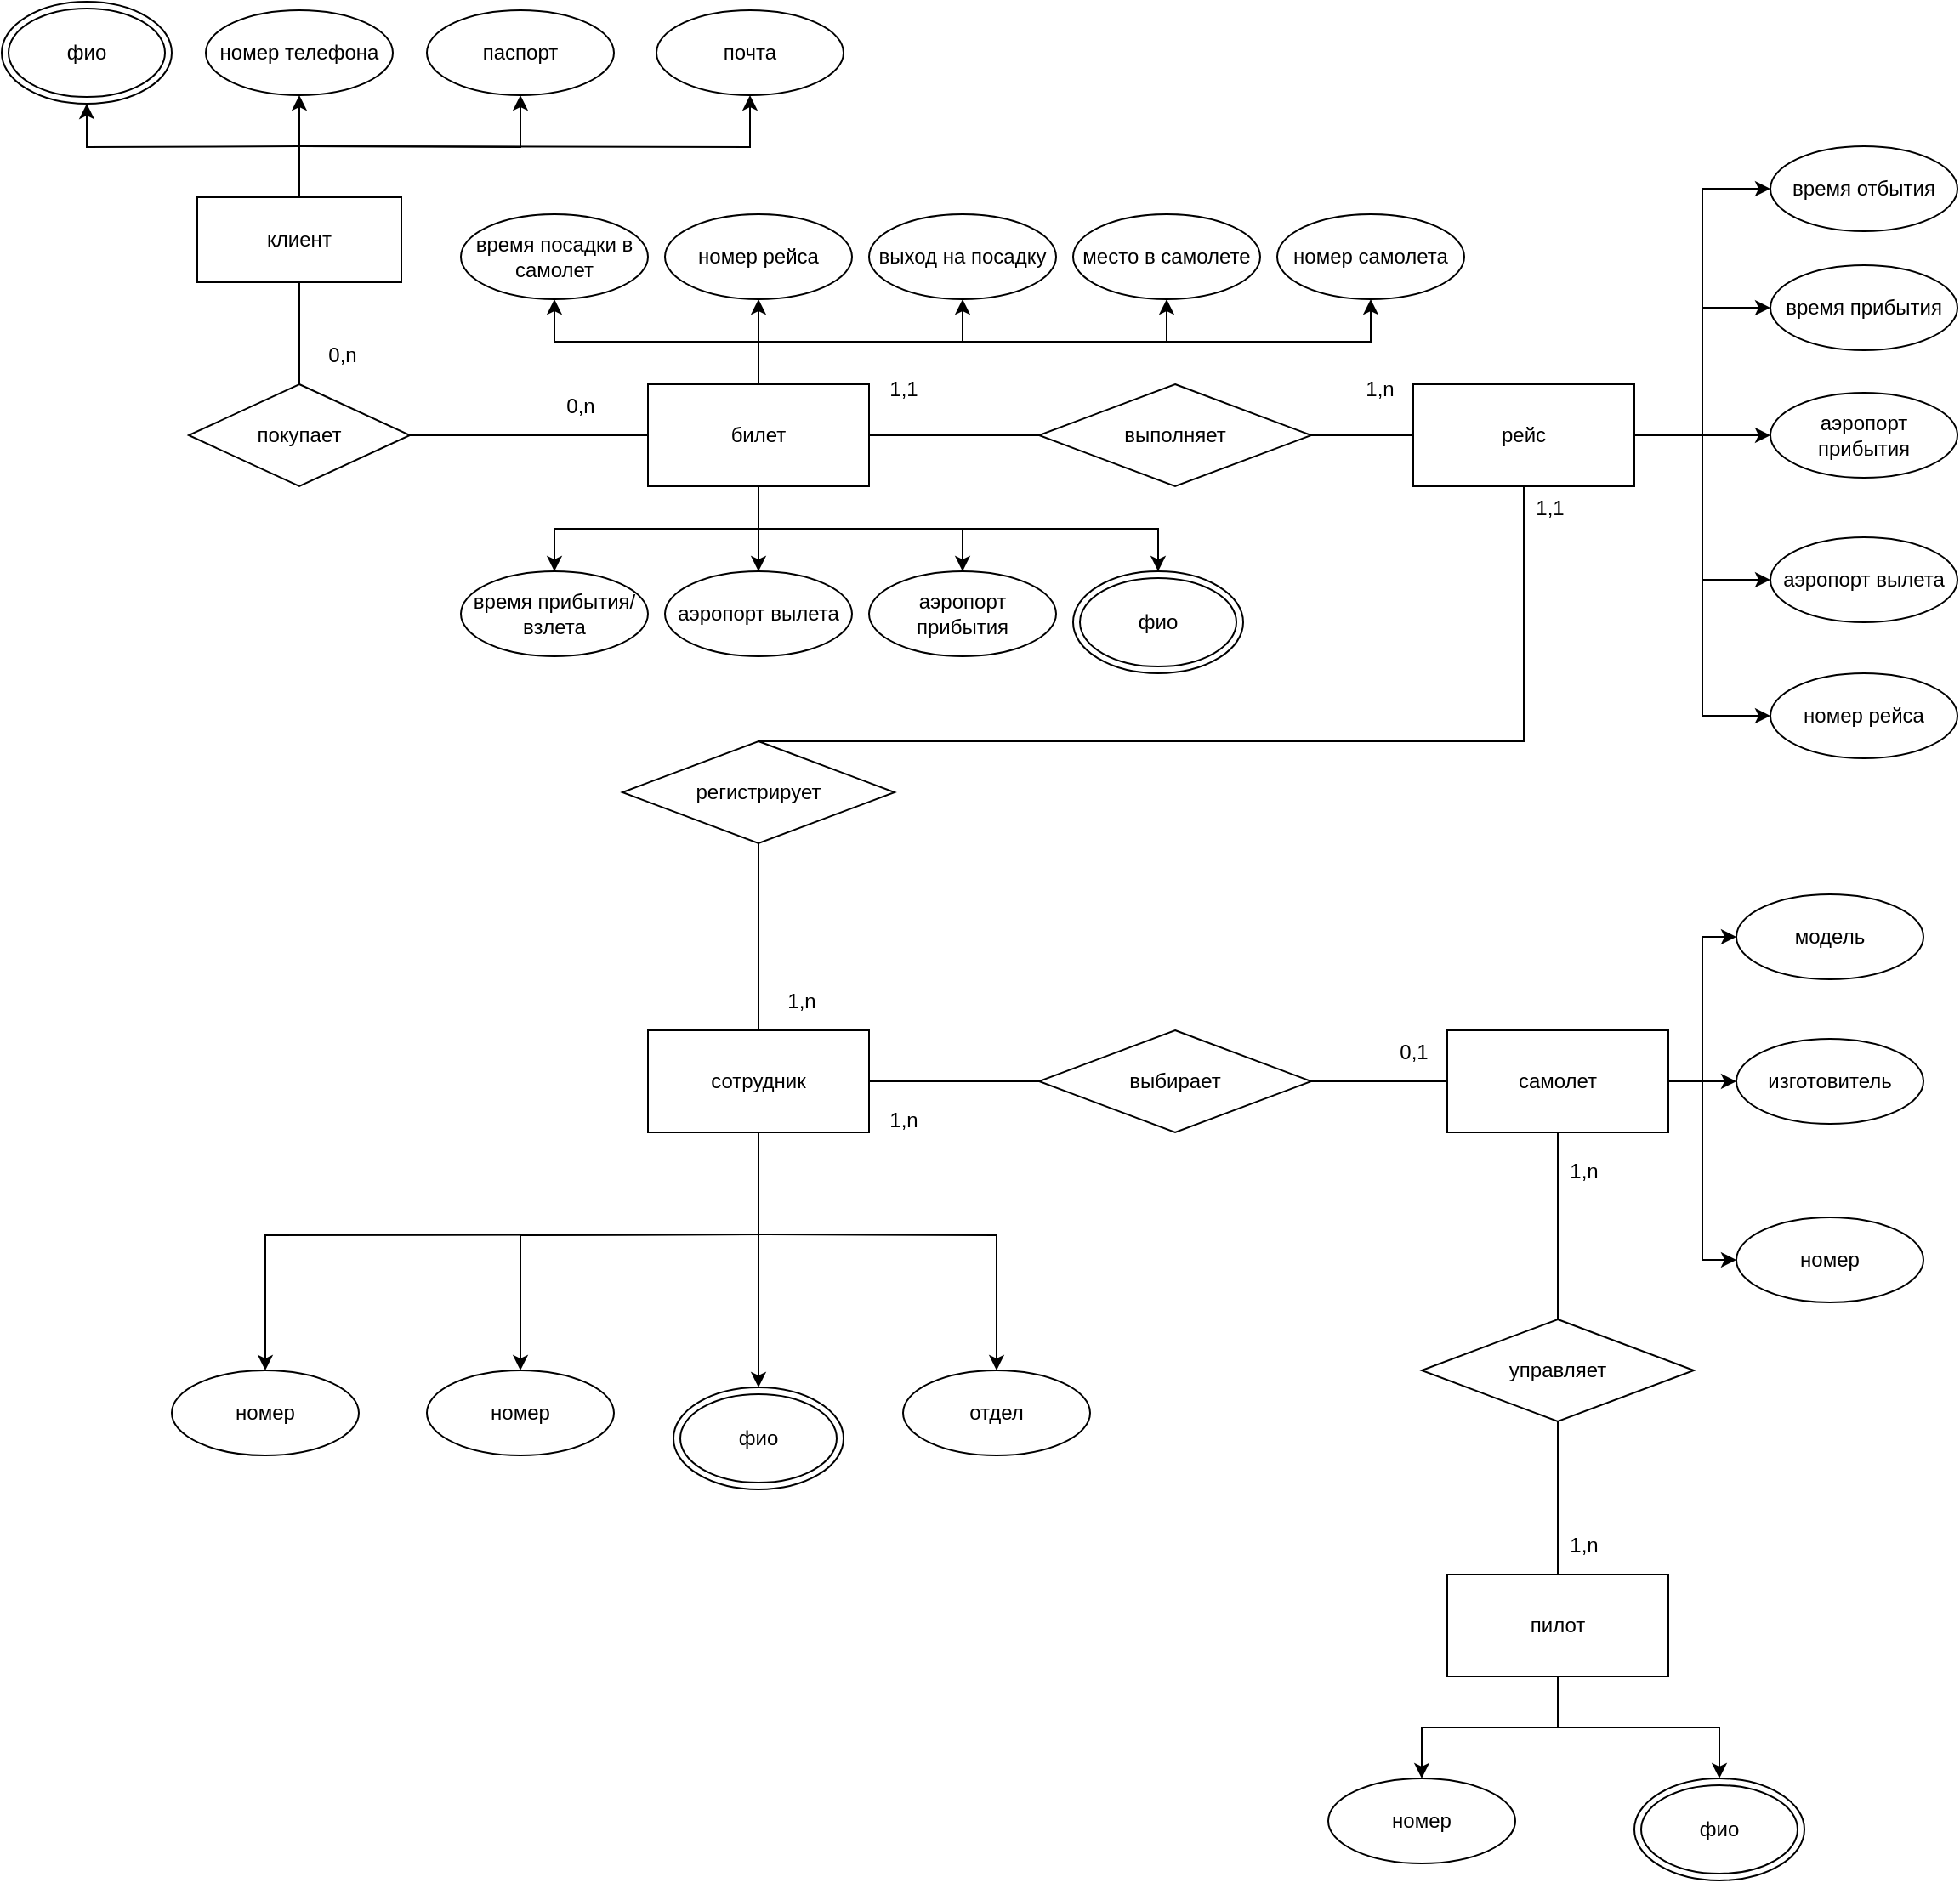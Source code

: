 <mxfile version="21.8.0" type="github">
  <diagram name="Page-1" id="QImVJgPzElwBd4NuCcxI">
    <mxGraphModel dx="2570" dy="1865" grid="1" gridSize="10" guides="1" tooltips="1" connect="1" arrows="1" fold="1" page="1" pageScale="1" pageWidth="850" pageHeight="1100" math="0" shadow="0">
      <root>
        <mxCell id="0" />
        <mxCell id="1" parent="0" />
        <mxCell id="V07py_fcRk_jw74blev--34" style="edgeStyle=orthogonalEdgeStyle;rounded=0;orthogonalLoop=1;jettySize=auto;html=1;entryX=0.5;entryY=1;entryDx=0;entryDy=0;" parent="1" target="V07py_fcRk_jw74blev--150" edge="1">
          <mxGeometry relative="1" as="geometry">
            <mxPoint x="135" y="50" as="sourcePoint" />
            <mxPoint x="5" y="20" as="targetPoint" />
          </mxGeometry>
        </mxCell>
        <mxCell id="V07py_fcRk_jw74blev--35" style="edgeStyle=orthogonalEdgeStyle;rounded=0;orthogonalLoop=1;jettySize=auto;html=1;entryX=0.5;entryY=1;entryDx=0;entryDy=0;" parent="1" target="V07py_fcRk_jw74blev--31" edge="1">
          <mxGeometry relative="1" as="geometry">
            <mxPoint x="135" y="50" as="sourcePoint" />
          </mxGeometry>
        </mxCell>
        <mxCell id="V07py_fcRk_jw74blev--64" style="edgeStyle=orthogonalEdgeStyle;rounded=0;orthogonalLoop=1;jettySize=auto;html=1;entryX=0.5;entryY=1;entryDx=0;entryDy=0;" parent="1" source="V07py_fcRk_jw74blev--24" target="V07py_fcRk_jw74blev--63" edge="1">
          <mxGeometry relative="1" as="geometry" />
        </mxCell>
        <mxCell id="jesQiZJAwNYJgqGzbuZo-2" style="edgeStyle=orthogonalEdgeStyle;rounded=0;orthogonalLoop=1;jettySize=auto;html=1;" edge="1" parent="1" target="jesQiZJAwNYJgqGzbuZo-1">
          <mxGeometry relative="1" as="geometry">
            <mxPoint x="135" y="50" as="sourcePoint" />
          </mxGeometry>
        </mxCell>
        <mxCell id="V07py_fcRk_jw74blev--24" value="клиент" style="rounded=0;whiteSpace=wrap;html=1;" parent="1" vertex="1">
          <mxGeometry x="75" y="80" width="120" height="50" as="geometry" />
        </mxCell>
        <mxCell id="V07py_fcRk_jw74blev--31" value="паспорт" style="ellipse;whiteSpace=wrap;html=1;" parent="1" vertex="1">
          <mxGeometry x="210" y="-30" width="110" height="50" as="geometry" />
        </mxCell>
        <mxCell id="V07py_fcRk_jw74blev--43" value="покупает" style="rhombus;whiteSpace=wrap;html=1;" parent="1" vertex="1">
          <mxGeometry x="70" y="190" width="130" height="60" as="geometry" />
        </mxCell>
        <mxCell id="V07py_fcRk_jw74blev--44" value="" style="endArrow=none;html=1;rounded=0;exitX=0.5;exitY=0;exitDx=0;exitDy=0;entryX=0.5;entryY=1;entryDx=0;entryDy=0;" parent="1" source="V07py_fcRk_jw74blev--43" target="V07py_fcRk_jw74blev--24" edge="1">
          <mxGeometry width="50" height="50" relative="1" as="geometry">
            <mxPoint x="420" y="320" as="sourcePoint" />
            <mxPoint x="470" y="270" as="targetPoint" />
          </mxGeometry>
        </mxCell>
        <mxCell id="V07py_fcRk_jw74blev--63" value="номер телефона" style="ellipse;whiteSpace=wrap;html=1;" parent="1" vertex="1">
          <mxGeometry x="80" y="-30" width="110" height="50" as="geometry" />
        </mxCell>
        <mxCell id="V07py_fcRk_jw74blev--86" style="edgeStyle=orthogonalEdgeStyle;rounded=0;orthogonalLoop=1;jettySize=auto;html=1;exitX=0.5;exitY=0;exitDx=0;exitDy=0;entryX=0.5;entryY=1;entryDx=0;entryDy=0;" parent="1" source="V07py_fcRk_jw74blev--82" target="V07py_fcRk_jw74blev--85" edge="1">
          <mxGeometry relative="1" as="geometry" />
        </mxCell>
        <mxCell id="V07py_fcRk_jw74blev--158" style="edgeStyle=orthogonalEdgeStyle;rounded=0;orthogonalLoop=1;jettySize=auto;html=1;entryX=0.5;entryY=1;entryDx=0;entryDy=0;" parent="1" source="V07py_fcRk_jw74blev--82" target="V07py_fcRk_jw74blev--151" edge="1">
          <mxGeometry relative="1" as="geometry" />
        </mxCell>
        <mxCell id="V07py_fcRk_jw74blev--159" style="edgeStyle=orthogonalEdgeStyle;rounded=0;orthogonalLoop=1;jettySize=auto;html=1;entryX=0.5;entryY=1;entryDx=0;entryDy=0;" parent="1" source="V07py_fcRk_jw74blev--82" target="V07py_fcRk_jw74blev--152" edge="1">
          <mxGeometry relative="1" as="geometry" />
        </mxCell>
        <mxCell id="V07py_fcRk_jw74blev--162" style="edgeStyle=orthogonalEdgeStyle;rounded=0;orthogonalLoop=1;jettySize=auto;html=1;exitX=0.5;exitY=0;exitDx=0;exitDy=0;" parent="1" source="V07py_fcRk_jw74blev--82" target="V07py_fcRk_jw74blev--153" edge="1">
          <mxGeometry relative="1" as="geometry" />
        </mxCell>
        <mxCell id="V07py_fcRk_jw74blev--163" style="edgeStyle=orthogonalEdgeStyle;rounded=0;orthogonalLoop=1;jettySize=auto;html=1;entryX=0.5;entryY=1;entryDx=0;entryDy=0;exitX=0.5;exitY=0;exitDx=0;exitDy=0;" parent="1" source="V07py_fcRk_jw74blev--82" target="V07py_fcRk_jw74blev--154" edge="1">
          <mxGeometry relative="1" as="geometry" />
        </mxCell>
        <mxCell id="V07py_fcRk_jw74blev--165" style="edgeStyle=orthogonalEdgeStyle;rounded=0;orthogonalLoop=1;jettySize=auto;html=1;entryX=0.5;entryY=0;entryDx=0;entryDy=0;" parent="1" source="V07py_fcRk_jw74blev--82" target="V07py_fcRk_jw74blev--155" edge="1">
          <mxGeometry relative="1" as="geometry" />
        </mxCell>
        <mxCell id="V07py_fcRk_jw74blev--166" style="edgeStyle=orthogonalEdgeStyle;rounded=0;orthogonalLoop=1;jettySize=auto;html=1;entryX=0.5;entryY=0;entryDx=0;entryDy=0;" parent="1" source="V07py_fcRk_jw74blev--82" target="V07py_fcRk_jw74blev--157" edge="1">
          <mxGeometry relative="1" as="geometry" />
        </mxCell>
        <mxCell id="V07py_fcRk_jw74blev--167" style="edgeStyle=orthogonalEdgeStyle;rounded=0;orthogonalLoop=1;jettySize=auto;html=1;entryX=0.5;entryY=0;entryDx=0;entryDy=0;" parent="1" source="V07py_fcRk_jw74blev--82" target="V07py_fcRk_jw74blev--156" edge="1">
          <mxGeometry relative="1" as="geometry" />
        </mxCell>
        <mxCell id="V07py_fcRk_jw74blev--169" style="edgeStyle=orthogonalEdgeStyle;rounded=0;orthogonalLoop=1;jettySize=auto;html=1;exitX=0.5;exitY=1;exitDx=0;exitDy=0;" parent="1" source="V07py_fcRk_jw74blev--82" target="V07py_fcRk_jw74blev--168" edge="1">
          <mxGeometry relative="1" as="geometry" />
        </mxCell>
        <mxCell id="V07py_fcRk_jw74blev--82" value="билет" style="rounded=0;whiteSpace=wrap;html=1;" parent="1" vertex="1">
          <mxGeometry x="340" y="190" width="130" height="60" as="geometry" />
        </mxCell>
        <mxCell id="V07py_fcRk_jw74blev--110" style="edgeStyle=orthogonalEdgeStyle;rounded=0;orthogonalLoop=1;jettySize=auto;html=1;entryX=0.5;entryY=0;entryDx=0;entryDy=0;" parent="1" source="V07py_fcRk_jw74blev--83" edge="1">
          <mxGeometry relative="1" as="geometry">
            <mxPoint x="405.0" y="780" as="targetPoint" />
          </mxGeometry>
        </mxCell>
        <mxCell id="V07py_fcRk_jw74blev--111" style="edgeStyle=orthogonalEdgeStyle;rounded=0;orthogonalLoop=1;jettySize=auto;html=1;entryX=0.5;entryY=0;entryDx=0;entryDy=0;" parent="1" target="V07py_fcRk_jw74blev--108" edge="1">
          <mxGeometry relative="1" as="geometry">
            <mxPoint x="410" y="690" as="sourcePoint" />
          </mxGeometry>
        </mxCell>
        <mxCell id="V07py_fcRk_jw74blev--112" style="edgeStyle=orthogonalEdgeStyle;rounded=0;orthogonalLoop=1;jettySize=auto;html=1;entryX=0.5;entryY=0;entryDx=0;entryDy=0;" parent="1" target="V07py_fcRk_jw74blev--109" edge="1">
          <mxGeometry relative="1" as="geometry">
            <mxPoint x="410" y="690" as="sourcePoint" />
          </mxGeometry>
        </mxCell>
        <mxCell id="jesQiZJAwNYJgqGzbuZo-4" style="edgeStyle=orthogonalEdgeStyle;rounded=0;orthogonalLoop=1;jettySize=auto;html=1;" edge="1" parent="1" target="jesQiZJAwNYJgqGzbuZo-3">
          <mxGeometry relative="1" as="geometry">
            <mxPoint x="400" y="690" as="sourcePoint" />
          </mxGeometry>
        </mxCell>
        <mxCell id="V07py_fcRk_jw74blev--83" value="сотрудник" style="rounded=0;whiteSpace=wrap;html=1;" parent="1" vertex="1">
          <mxGeometry x="340" y="570" width="130" height="60" as="geometry" />
        </mxCell>
        <mxCell id="V07py_fcRk_jw74blev--85" value="время посадки в самолет" style="ellipse;whiteSpace=wrap;html=1;" parent="1" vertex="1">
          <mxGeometry x="230" y="90" width="110" height="50" as="geometry" />
        </mxCell>
        <mxCell id="V07py_fcRk_jw74blev--87" value="выполняет" style="rhombus;whiteSpace=wrap;html=1;" parent="1" vertex="1">
          <mxGeometry x="570" y="190" width="160" height="60" as="geometry" />
        </mxCell>
        <mxCell id="V07py_fcRk_jw74blev--98" style="edgeStyle=orthogonalEdgeStyle;rounded=0;orthogonalLoop=1;jettySize=auto;html=1;entryX=0;entryY=0.5;entryDx=0;entryDy=0;" parent="1" source="V07py_fcRk_jw74blev--89" target="V07py_fcRk_jw74blev--95" edge="1">
          <mxGeometry relative="1" as="geometry" />
        </mxCell>
        <mxCell id="V07py_fcRk_jw74blev--99" style="edgeStyle=orthogonalEdgeStyle;rounded=0;orthogonalLoop=1;jettySize=auto;html=1;entryX=0;entryY=0.5;entryDx=0;entryDy=0;" parent="1" source="V07py_fcRk_jw74blev--89" target="V07py_fcRk_jw74blev--96" edge="1">
          <mxGeometry relative="1" as="geometry" />
        </mxCell>
        <mxCell id="V07py_fcRk_jw74blev--100" style="edgeStyle=orthogonalEdgeStyle;rounded=0;orthogonalLoop=1;jettySize=auto;html=1;entryX=0;entryY=0.5;entryDx=0;entryDy=0;" parent="1" source="V07py_fcRk_jw74blev--89" target="V07py_fcRk_jw74blev--97" edge="1">
          <mxGeometry relative="1" as="geometry" />
        </mxCell>
        <mxCell id="V07py_fcRk_jw74blev--101" style="edgeStyle=orthogonalEdgeStyle;rounded=0;orthogonalLoop=1;jettySize=auto;html=1;entryX=0;entryY=0.5;entryDx=0;entryDy=0;" parent="1" source="V07py_fcRk_jw74blev--89" target="V07py_fcRk_jw74blev--93" edge="1">
          <mxGeometry relative="1" as="geometry" />
        </mxCell>
        <mxCell id="V07py_fcRk_jw74blev--102" style="edgeStyle=orthogonalEdgeStyle;rounded=0;orthogonalLoop=1;jettySize=auto;html=1;entryX=0;entryY=0.5;entryDx=0;entryDy=0;" parent="1" source="V07py_fcRk_jw74blev--89" target="V07py_fcRk_jw74blev--94" edge="1">
          <mxGeometry relative="1" as="geometry" />
        </mxCell>
        <mxCell id="V07py_fcRk_jw74blev--89" value="рейс" style="rounded=0;whiteSpace=wrap;html=1;" parent="1" vertex="1">
          <mxGeometry x="790" y="190" width="130" height="60" as="geometry" />
        </mxCell>
        <mxCell id="V07py_fcRk_jw74blev--90" value="" style="endArrow=none;html=1;rounded=0;exitX=1;exitY=0.5;exitDx=0;exitDy=0;entryX=0;entryY=0.5;entryDx=0;entryDy=0;" parent="1" source="V07py_fcRk_jw74blev--43" target="V07py_fcRk_jw74blev--82" edge="1">
          <mxGeometry width="50" height="50" relative="1" as="geometry">
            <mxPoint x="620" y="390" as="sourcePoint" />
            <mxPoint x="670" y="340" as="targetPoint" />
          </mxGeometry>
        </mxCell>
        <mxCell id="V07py_fcRk_jw74blev--91" value="" style="endArrow=none;html=1;rounded=0;exitX=1;exitY=0.5;exitDx=0;exitDy=0;entryX=0;entryY=0.5;entryDx=0;entryDy=0;" parent="1" source="V07py_fcRk_jw74blev--82" target="V07py_fcRk_jw74blev--87" edge="1">
          <mxGeometry width="50" height="50" relative="1" as="geometry">
            <mxPoint x="620" y="390" as="sourcePoint" />
            <mxPoint x="670" y="340" as="targetPoint" />
          </mxGeometry>
        </mxCell>
        <mxCell id="V07py_fcRk_jw74blev--92" value="" style="endArrow=none;html=1;rounded=0;exitX=1;exitY=0.5;exitDx=0;exitDy=0;entryX=0;entryY=0.5;entryDx=0;entryDy=0;" parent="1" source="V07py_fcRk_jw74blev--87" target="V07py_fcRk_jw74blev--89" edge="1">
          <mxGeometry width="50" height="50" relative="1" as="geometry">
            <mxPoint x="620" y="390" as="sourcePoint" />
            <mxPoint x="670" y="340" as="targetPoint" />
          </mxGeometry>
        </mxCell>
        <mxCell id="V07py_fcRk_jw74blev--93" value="время прибытия" style="ellipse;whiteSpace=wrap;html=1;" parent="1" vertex="1">
          <mxGeometry x="1000" y="120" width="110" height="50" as="geometry" />
        </mxCell>
        <mxCell id="V07py_fcRk_jw74blev--94" value="время отбытия" style="ellipse;whiteSpace=wrap;html=1;" parent="1" vertex="1">
          <mxGeometry x="1000" y="50" width="110" height="50" as="geometry" />
        </mxCell>
        <mxCell id="V07py_fcRk_jw74blev--95" value="аэропорт прибытия" style="ellipse;whiteSpace=wrap;html=1;" parent="1" vertex="1">
          <mxGeometry x="1000" y="195" width="110" height="50" as="geometry" />
        </mxCell>
        <mxCell id="V07py_fcRk_jw74blev--96" value="аэропорт вылета" style="ellipse;whiteSpace=wrap;html=1;" parent="1" vertex="1">
          <mxGeometry x="1000" y="280" width="110" height="50" as="geometry" />
        </mxCell>
        <mxCell id="V07py_fcRk_jw74blev--97" value="номер рейса" style="ellipse;whiteSpace=wrap;html=1;" parent="1" vertex="1">
          <mxGeometry x="1000" y="360" width="110" height="50" as="geometry" />
        </mxCell>
        <mxCell id="V07py_fcRk_jw74blev--104" value="регистрирует" style="rhombus;whiteSpace=wrap;html=1;" parent="1" vertex="1">
          <mxGeometry x="325" y="400" width="160" height="60" as="geometry" />
        </mxCell>
        <mxCell id="V07py_fcRk_jw74blev--106" value="" style="endArrow=none;html=1;rounded=0;exitX=0.5;exitY=1;exitDx=0;exitDy=0;entryX=0.5;entryY=0;entryDx=0;entryDy=0;" parent="1" source="V07py_fcRk_jw74blev--104" target="V07py_fcRk_jw74blev--83" edge="1">
          <mxGeometry width="50" height="50" relative="1" as="geometry">
            <mxPoint x="620" y="390" as="sourcePoint" />
            <mxPoint x="670" y="340" as="targetPoint" />
          </mxGeometry>
        </mxCell>
        <mxCell id="V07py_fcRk_jw74blev--108" value="отдел" style="ellipse;whiteSpace=wrap;html=1;" parent="1" vertex="1">
          <mxGeometry x="490" y="770" width="110" height="50" as="geometry" />
        </mxCell>
        <mxCell id="V07py_fcRk_jw74blev--109" value="номер" style="ellipse;whiteSpace=wrap;html=1;" parent="1" vertex="1">
          <mxGeometry x="210" y="770" width="110" height="50" as="geometry" />
        </mxCell>
        <mxCell id="V07py_fcRk_jw74blev--124" style="edgeStyle=orthogonalEdgeStyle;rounded=0;orthogonalLoop=1;jettySize=auto;html=1;entryX=0;entryY=0.5;entryDx=0;entryDy=0;" parent="1" source="V07py_fcRk_jw74blev--114" target="V07py_fcRk_jw74blev--122" edge="1">
          <mxGeometry relative="1" as="geometry" />
        </mxCell>
        <mxCell id="V07py_fcRk_jw74blev--125" style="edgeStyle=orthogonalEdgeStyle;rounded=0;orthogonalLoop=1;jettySize=auto;html=1;entryX=0;entryY=0.5;entryDx=0;entryDy=0;" parent="1" source="V07py_fcRk_jw74blev--114" target="V07py_fcRk_jw74blev--119" edge="1">
          <mxGeometry relative="1" as="geometry" />
        </mxCell>
        <mxCell id="V07py_fcRk_jw74blev--126" style="edgeStyle=orthogonalEdgeStyle;rounded=0;orthogonalLoop=1;jettySize=auto;html=1;entryX=0;entryY=0.5;entryDx=0;entryDy=0;" parent="1" source="V07py_fcRk_jw74blev--114" target="V07py_fcRk_jw74blev--123" edge="1">
          <mxGeometry relative="1" as="geometry" />
        </mxCell>
        <mxCell id="V07py_fcRk_jw74blev--114" value="самолет" style="rounded=0;whiteSpace=wrap;html=1;" parent="1" vertex="1">
          <mxGeometry x="810" y="570" width="130" height="60" as="geometry" />
        </mxCell>
        <mxCell id="V07py_fcRk_jw74blev--116" value="выбирает" style="rhombus;whiteSpace=wrap;html=1;" parent="1" vertex="1">
          <mxGeometry x="570" y="570" width="160" height="60" as="geometry" />
        </mxCell>
        <mxCell id="V07py_fcRk_jw74blev--117" value="" style="endArrow=none;html=1;rounded=0;exitX=1;exitY=0.5;exitDx=0;exitDy=0;" parent="1" source="V07py_fcRk_jw74blev--83" target="V07py_fcRk_jw74blev--116" edge="1">
          <mxGeometry width="50" height="50" relative="1" as="geometry">
            <mxPoint x="620" y="560" as="sourcePoint" />
            <mxPoint x="670" y="510" as="targetPoint" />
          </mxGeometry>
        </mxCell>
        <mxCell id="V07py_fcRk_jw74blev--118" value="" style="endArrow=none;html=1;rounded=0;exitX=1;exitY=0.5;exitDx=0;exitDy=0;entryX=0;entryY=0.5;entryDx=0;entryDy=0;" parent="1" source="V07py_fcRk_jw74blev--116" target="V07py_fcRk_jw74blev--114" edge="1">
          <mxGeometry width="50" height="50" relative="1" as="geometry">
            <mxPoint x="620" y="560" as="sourcePoint" />
            <mxPoint x="670" y="510" as="targetPoint" />
          </mxGeometry>
        </mxCell>
        <mxCell id="V07py_fcRk_jw74blev--119" value="модель" style="ellipse;whiteSpace=wrap;html=1;" parent="1" vertex="1">
          <mxGeometry x="980" y="490" width="110" height="50" as="geometry" />
        </mxCell>
        <mxCell id="V07py_fcRk_jw74blev--122" value="изготовитель" style="ellipse;whiteSpace=wrap;html=1;" parent="1" vertex="1">
          <mxGeometry x="980" y="575" width="110" height="50" as="geometry" />
        </mxCell>
        <mxCell id="V07py_fcRk_jw74blev--123" value="номер" style="ellipse;whiteSpace=wrap;html=1;" parent="1" vertex="1">
          <mxGeometry x="980" y="680" width="110" height="50" as="geometry" />
        </mxCell>
        <mxCell id="V07py_fcRk_jw74blev--127" value="управляет" style="rhombus;whiteSpace=wrap;html=1;" parent="1" vertex="1">
          <mxGeometry x="795" y="740" width="160" height="60" as="geometry" />
        </mxCell>
        <mxCell id="V07py_fcRk_jw74blev--128" value="" style="endArrow=none;html=1;rounded=0;entryX=0.5;entryY=1;entryDx=0;entryDy=0;exitX=0.5;exitY=0;exitDx=0;exitDy=0;" parent="1" source="V07py_fcRk_jw74blev--127" target="V07py_fcRk_jw74blev--114" edge="1">
          <mxGeometry width="50" height="50" relative="1" as="geometry">
            <mxPoint x="-230" y="800" as="sourcePoint" />
            <mxPoint x="-180" y="750" as="targetPoint" />
          </mxGeometry>
        </mxCell>
        <mxCell id="V07py_fcRk_jw74blev--134" style="edgeStyle=orthogonalEdgeStyle;rounded=0;orthogonalLoop=1;jettySize=auto;html=1;entryX=0.5;entryY=0;entryDx=0;entryDy=0;" parent="1" source="V07py_fcRk_jw74blev--129" target="V07py_fcRk_jw74blev--132" edge="1">
          <mxGeometry relative="1" as="geometry" />
        </mxCell>
        <mxCell id="V07py_fcRk_jw74blev--171" style="edgeStyle=orthogonalEdgeStyle;rounded=0;orthogonalLoop=1;jettySize=auto;html=1;entryX=0.5;entryY=0;entryDx=0;entryDy=0;" parent="1" source="V07py_fcRk_jw74blev--129" target="V07py_fcRk_jw74blev--170" edge="1">
          <mxGeometry relative="1" as="geometry" />
        </mxCell>
        <mxCell id="V07py_fcRk_jw74blev--129" value="пилот" style="rounded=0;whiteSpace=wrap;html=1;" parent="1" vertex="1">
          <mxGeometry x="810" y="890" width="130" height="60" as="geometry" />
        </mxCell>
        <mxCell id="V07py_fcRk_jw74blev--130" value="" style="endArrow=none;html=1;rounded=0;exitX=0.5;exitY=0;exitDx=0;exitDy=0;entryX=0.5;entryY=1;entryDx=0;entryDy=0;" parent="1" source="V07py_fcRk_jw74blev--129" target="V07py_fcRk_jw74blev--127" edge="1">
          <mxGeometry width="50" height="50" relative="1" as="geometry">
            <mxPoint x="720" y="800" as="sourcePoint" />
            <mxPoint x="770" y="750" as="targetPoint" />
          </mxGeometry>
        </mxCell>
        <mxCell id="V07py_fcRk_jw74blev--132" value="номер" style="ellipse;whiteSpace=wrap;html=1;" parent="1" vertex="1">
          <mxGeometry x="740" y="1010" width="110" height="50" as="geometry" />
        </mxCell>
        <mxCell id="V07py_fcRk_jw74blev--136" value="0,n" style="text;html=1;align=center;verticalAlign=middle;resizable=0;points=[];autosize=1;strokeColor=none;fillColor=none;" parent="1" vertex="1">
          <mxGeometry x="140" y="158" width="40" height="30" as="geometry" />
        </mxCell>
        <mxCell id="V07py_fcRk_jw74blev--137" value="0,n" style="text;html=1;align=center;verticalAlign=middle;resizable=0;points=[];autosize=1;strokeColor=none;fillColor=none;" parent="1" vertex="1">
          <mxGeometry x="280" y="188" width="40" height="30" as="geometry" />
        </mxCell>
        <mxCell id="V07py_fcRk_jw74blev--139" value="1,n" style="text;html=1;align=center;verticalAlign=middle;resizable=0;points=[];autosize=1;strokeColor=none;fillColor=none;" parent="1" vertex="1">
          <mxGeometry x="410" y="538" width="40" height="30" as="geometry" />
        </mxCell>
        <mxCell id="V07py_fcRk_jw74blev--140" value="1,n" style="text;html=1;align=center;verticalAlign=middle;resizable=0;points=[];autosize=1;strokeColor=none;fillColor=none;" parent="1" vertex="1">
          <mxGeometry x="470" y="608" width="40" height="30" as="geometry" />
        </mxCell>
        <mxCell id="V07py_fcRk_jw74blev--141" value="0,1" style="text;html=1;align=center;verticalAlign=middle;resizable=0;points=[];autosize=1;strokeColor=none;fillColor=none;" parent="1" vertex="1">
          <mxGeometry x="770" y="568" width="40" height="30" as="geometry" />
        </mxCell>
        <mxCell id="V07py_fcRk_jw74blev--142" value="1,n" style="text;html=1;align=center;verticalAlign=middle;resizable=0;points=[];autosize=1;strokeColor=none;fillColor=none;" parent="1" vertex="1">
          <mxGeometry x="870" y="638" width="40" height="30" as="geometry" />
        </mxCell>
        <mxCell id="V07py_fcRk_jw74blev--143" value="1,n" style="text;html=1;align=center;verticalAlign=middle;resizable=0;points=[];autosize=1;strokeColor=none;fillColor=none;" parent="1" vertex="1">
          <mxGeometry x="870" y="858" width="40" height="30" as="geometry" />
        </mxCell>
        <mxCell id="V07py_fcRk_jw74blev--144" value="1,1" style="text;html=1;align=center;verticalAlign=middle;resizable=0;points=[];autosize=1;strokeColor=none;fillColor=none;" parent="1" vertex="1">
          <mxGeometry x="470" y="178" width="40" height="30" as="geometry" />
        </mxCell>
        <mxCell id="V07py_fcRk_jw74blev--145" value="1,n" style="text;html=1;align=center;verticalAlign=middle;resizable=0;points=[];autosize=1;strokeColor=none;fillColor=none;" parent="1" vertex="1">
          <mxGeometry x="750" y="178" width="40" height="30" as="geometry" />
        </mxCell>
        <mxCell id="V07py_fcRk_jw74blev--146" value="" style="endArrow=none;html=1;rounded=0;exitX=0.5;exitY=0;exitDx=0;exitDy=0;entryX=0.5;entryY=1;entryDx=0;entryDy=0;" parent="1" source="V07py_fcRk_jw74blev--104" target="V07py_fcRk_jw74blev--89" edge="1">
          <mxGeometry width="50" height="50" relative="1" as="geometry">
            <mxPoint x="670" y="450" as="sourcePoint" />
            <mxPoint x="720" y="400" as="targetPoint" />
            <Array as="points">
              <mxPoint x="855" y="400" />
            </Array>
          </mxGeometry>
        </mxCell>
        <mxCell id="V07py_fcRk_jw74blev--147" value="1,1" style="text;html=1;align=center;verticalAlign=middle;resizable=0;points=[];autosize=1;strokeColor=none;fillColor=none;" parent="1" vertex="1">
          <mxGeometry x="850" y="248" width="40" height="30" as="geometry" />
        </mxCell>
        <mxCell id="V07py_fcRk_jw74blev--149" value="фио" style="ellipse;shape=doubleEllipse;whiteSpace=wrap;html=1;" parent="1" vertex="1">
          <mxGeometry x="355" y="780" width="100" height="60" as="geometry" />
        </mxCell>
        <mxCell id="V07py_fcRk_jw74blev--150" value="фио" style="ellipse;shape=doubleEllipse;whiteSpace=wrap;html=1;" parent="1" vertex="1">
          <mxGeometry x="-40" y="-35" width="100" height="60" as="geometry" />
        </mxCell>
        <mxCell id="V07py_fcRk_jw74blev--151" value="номер рейса" style="ellipse;whiteSpace=wrap;html=1;" parent="1" vertex="1">
          <mxGeometry x="350" y="90" width="110" height="50" as="geometry" />
        </mxCell>
        <mxCell id="V07py_fcRk_jw74blev--152" value="выход на посадку" style="ellipse;whiteSpace=wrap;html=1;" parent="1" vertex="1">
          <mxGeometry x="470" y="90" width="110" height="50" as="geometry" />
        </mxCell>
        <mxCell id="V07py_fcRk_jw74blev--153" value="место в самолете" style="ellipse;whiteSpace=wrap;html=1;" parent="1" vertex="1">
          <mxGeometry x="590" y="90" width="110" height="50" as="geometry" />
        </mxCell>
        <mxCell id="V07py_fcRk_jw74blev--154" value="номер самолета" style="ellipse;whiteSpace=wrap;html=1;" parent="1" vertex="1">
          <mxGeometry x="710" y="90" width="110" height="50" as="geometry" />
        </mxCell>
        <mxCell id="V07py_fcRk_jw74blev--155" value="аэропорт вылета" style="ellipse;whiteSpace=wrap;html=1;" parent="1" vertex="1">
          <mxGeometry x="350" y="300" width="110" height="50" as="geometry" />
        </mxCell>
        <mxCell id="V07py_fcRk_jw74blev--156" value="аэропорт прибытия" style="ellipse;whiteSpace=wrap;html=1;" parent="1" vertex="1">
          <mxGeometry x="470" y="300" width="110" height="50" as="geometry" />
        </mxCell>
        <mxCell id="V07py_fcRk_jw74blev--157" value="время прибытия/взлета" style="ellipse;whiteSpace=wrap;html=1;" parent="1" vertex="1">
          <mxGeometry x="230" y="300" width="110" height="50" as="geometry" />
        </mxCell>
        <mxCell id="V07py_fcRk_jw74blev--168" value="фио" style="ellipse;shape=doubleEllipse;whiteSpace=wrap;html=1;" parent="1" vertex="1">
          <mxGeometry x="590" y="300" width="100" height="60" as="geometry" />
        </mxCell>
        <mxCell id="V07py_fcRk_jw74blev--170" value="фио" style="ellipse;shape=doubleEllipse;whiteSpace=wrap;html=1;" parent="1" vertex="1">
          <mxGeometry x="920" y="1010" width="100" height="60" as="geometry" />
        </mxCell>
        <mxCell id="jesQiZJAwNYJgqGzbuZo-1" value="почта" style="ellipse;whiteSpace=wrap;html=1;" vertex="1" parent="1">
          <mxGeometry x="345" y="-30" width="110" height="50" as="geometry" />
        </mxCell>
        <mxCell id="jesQiZJAwNYJgqGzbuZo-3" value="номер" style="ellipse;whiteSpace=wrap;html=1;" vertex="1" parent="1">
          <mxGeometry x="60" y="770" width="110" height="50" as="geometry" />
        </mxCell>
      </root>
    </mxGraphModel>
  </diagram>
</mxfile>
